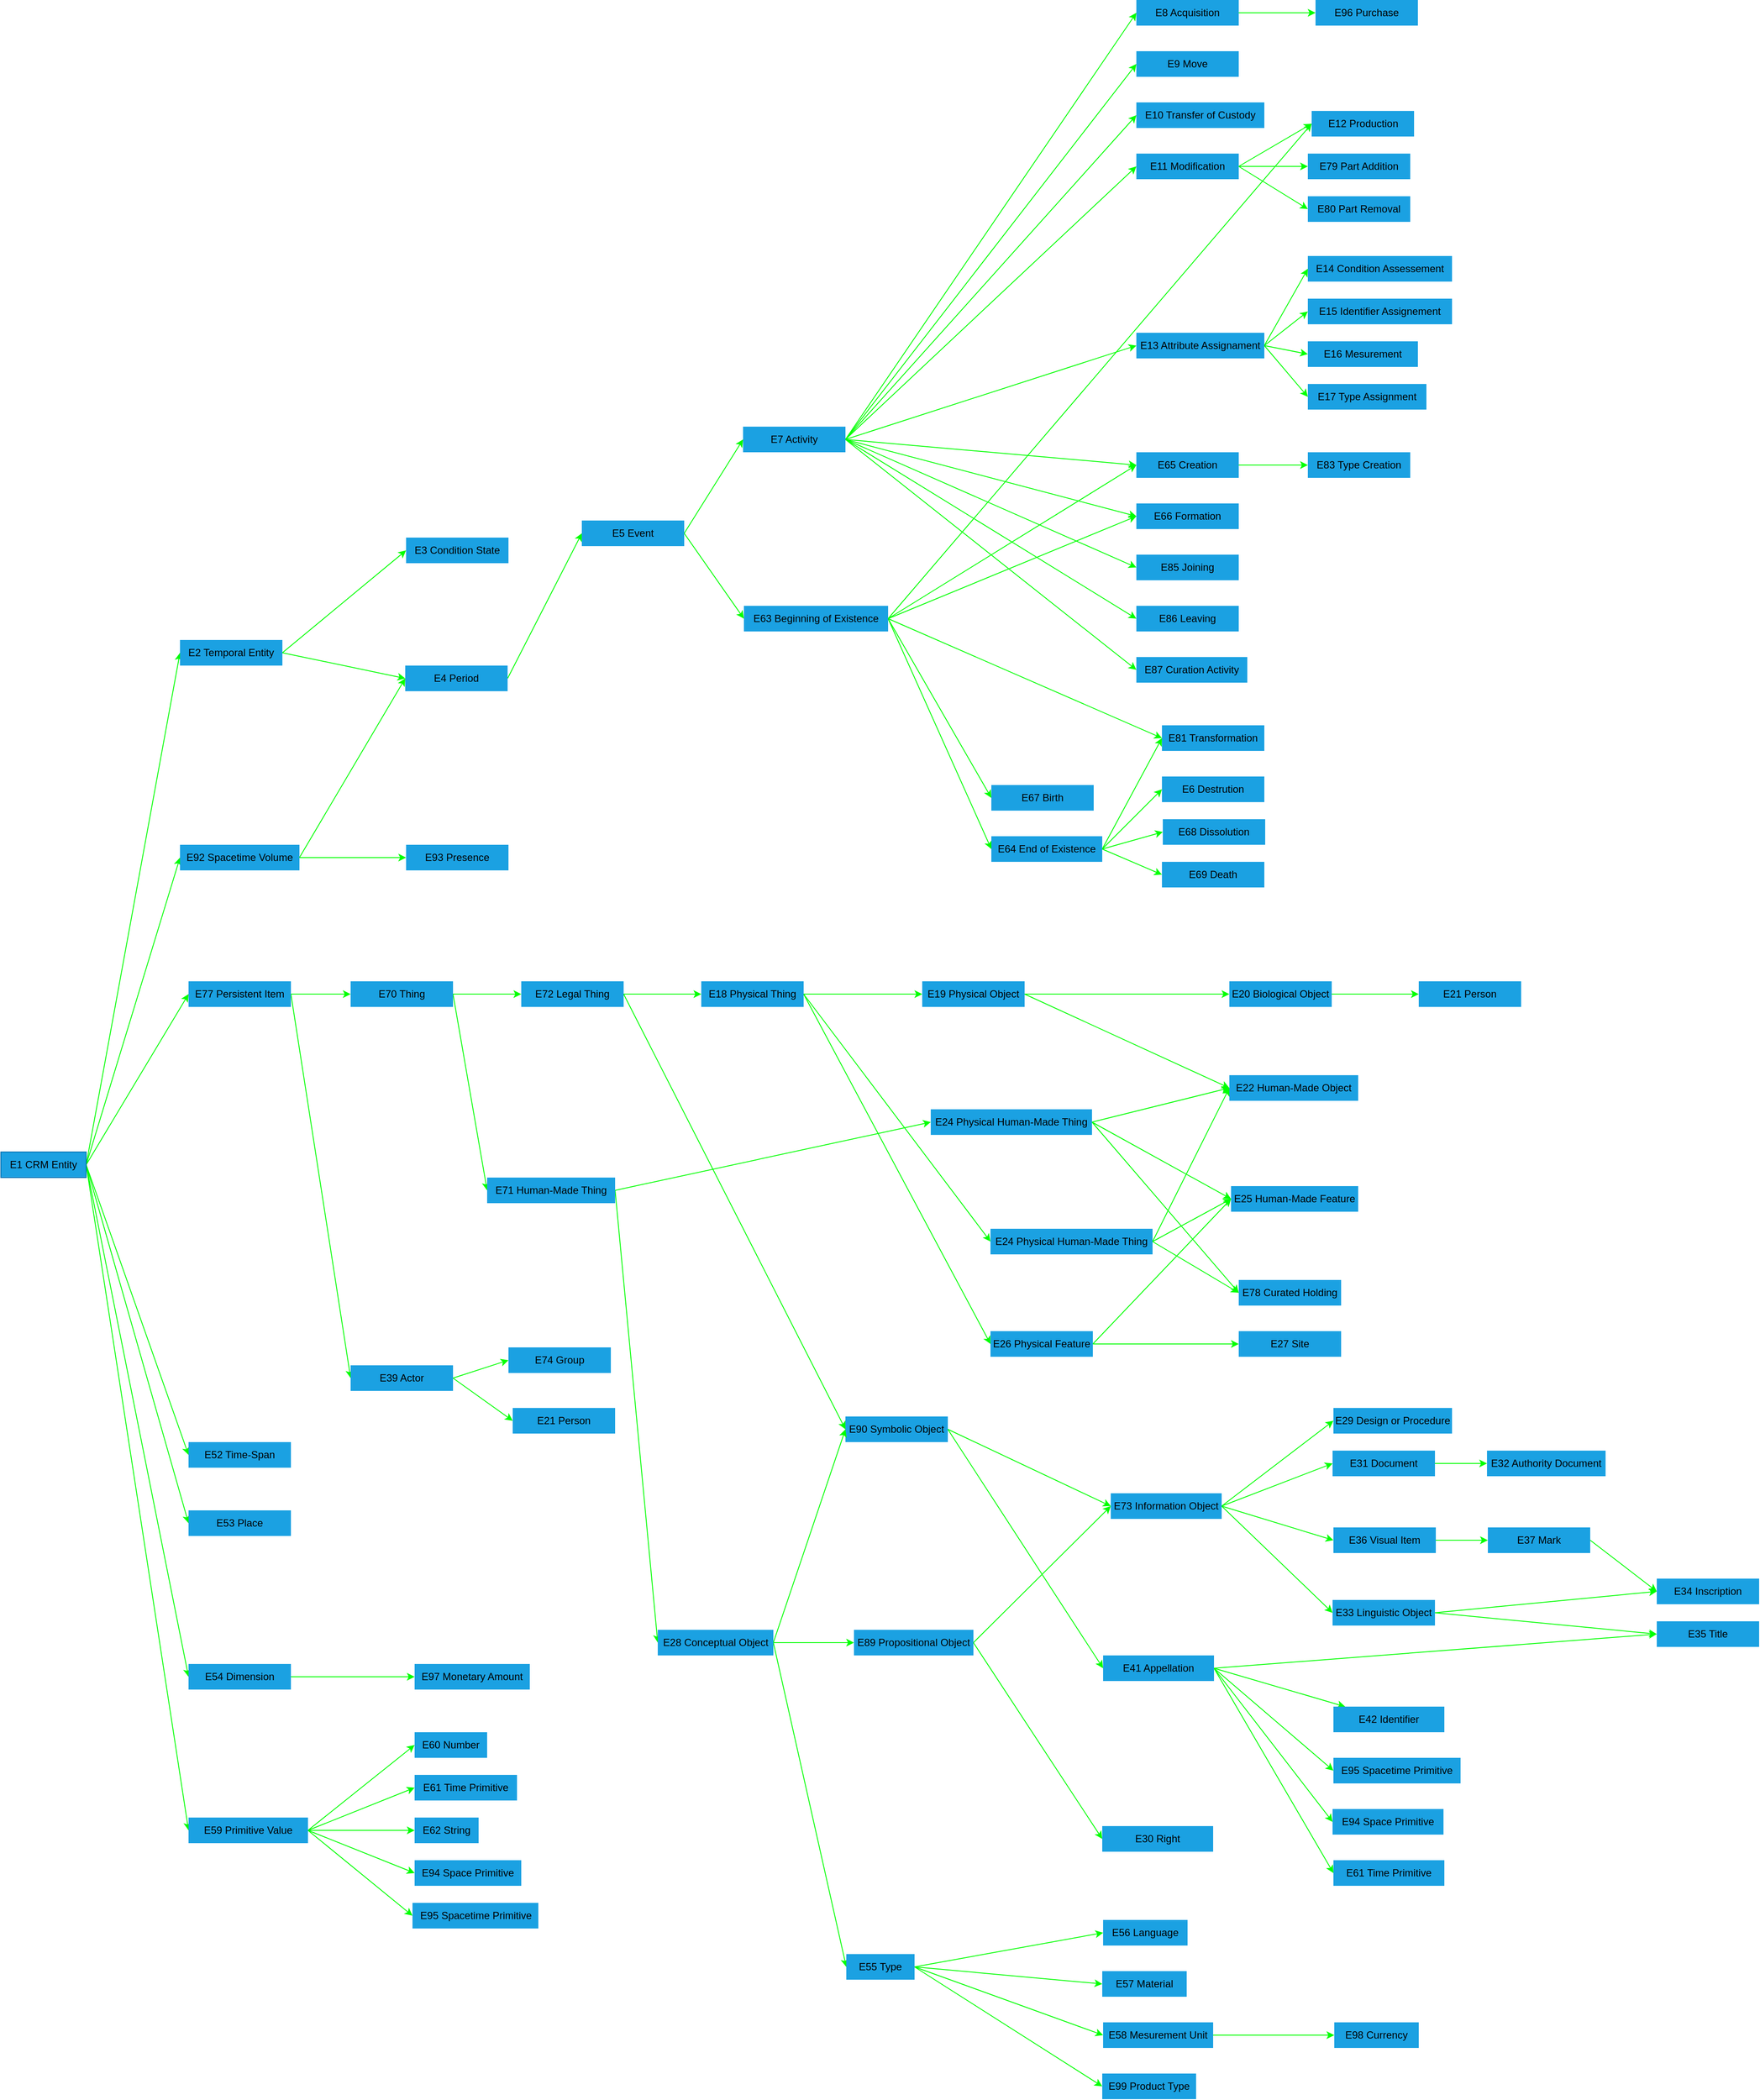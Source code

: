 <mxfile version="16.2.7" type="device"><diagram id="MrCftPXP5tt_gfLE3KE2" name="Page-1"><mxGraphModel dx="5133" dy="3411" grid="1" gridSize="10" guides="1" tooltips="1" connect="1" arrows="1" fold="1" page="1" pageScale="1" pageWidth="827" pageHeight="1169" math="0" shadow="0"><root><mxCell id="0"/><mxCell id="1" parent="0"/><mxCell id="WO52q-1vhR6X4WHcv_eg-4" style="rounded=0;orthogonalLoop=1;jettySize=auto;html=1;exitX=1;exitY=0.5;exitDx=0;exitDy=0;entryX=0;entryY=0.5;entryDx=0;entryDy=0;fontSize=11;strokeColor=#00FF00;" edge="1" parent="1" source="WO52q-1vhR6X4WHcv_eg-1" target="WO52q-1vhR6X4WHcv_eg-2"><mxGeometry relative="1" as="geometry"/></mxCell><mxCell id="WO52q-1vhR6X4WHcv_eg-74" style="edgeStyle=none;rounded=0;orthogonalLoop=1;jettySize=auto;html=1;exitX=1;exitY=0.5;exitDx=0;exitDy=0;entryX=0;entryY=0.5;entryDx=0;entryDy=0;fontFamily=Helvetica;fontSize=12;fontColor=#000000;strokeColor=#00FF00;" edge="1" parent="1" source="WO52q-1vhR6X4WHcv_eg-1" target="WO52q-1vhR6X4WHcv_eg-3"><mxGeometry relative="1" as="geometry"/></mxCell><mxCell id="WO52q-1vhR6X4WHcv_eg-184" style="edgeStyle=none;rounded=0;orthogonalLoop=1;jettySize=auto;html=1;exitX=1;exitY=0.5;exitDx=0;exitDy=0;entryX=0;entryY=0.5;entryDx=0;entryDy=0;fontFamily=Helvetica;fontSize=12;fontColor=#000000;strokeColor=#00FF00;" edge="1" parent="1" source="WO52q-1vhR6X4WHcv_eg-1" target="WO52q-1vhR6X4WHcv_eg-183"><mxGeometry relative="1" as="geometry"/></mxCell><mxCell id="WO52q-1vhR6X4WHcv_eg-185" style="edgeStyle=none;rounded=0;orthogonalLoop=1;jettySize=auto;html=1;exitX=1;exitY=0.5;exitDx=0;exitDy=0;entryX=0;entryY=0.5;entryDx=0;entryDy=0;fontFamily=Helvetica;fontSize=12;fontColor=#000000;strokeColor=#00FF00;" edge="1" parent="1" source="WO52q-1vhR6X4WHcv_eg-1" target="WO52q-1vhR6X4WHcv_eg-182"><mxGeometry relative="1" as="geometry"/></mxCell><mxCell id="WO52q-1vhR6X4WHcv_eg-186" style="edgeStyle=none;rounded=0;orthogonalLoop=1;jettySize=auto;html=1;exitX=1;exitY=0.5;exitDx=0;exitDy=0;entryX=0;entryY=0.5;entryDx=0;entryDy=0;fontFamily=Helvetica;fontSize=12;fontColor=#000000;strokeColor=#00FF00;" edge="1" parent="1" source="WO52q-1vhR6X4WHcv_eg-1" target="WO52q-1vhR6X4WHcv_eg-181"><mxGeometry relative="1" as="geometry"/></mxCell><mxCell id="WO52q-1vhR6X4WHcv_eg-190" style="edgeStyle=none;rounded=0;orthogonalLoop=1;jettySize=auto;html=1;exitX=1;exitY=0.5;exitDx=0;exitDy=0;entryX=0;entryY=0.5;entryDx=0;entryDy=0;fontFamily=Helvetica;fontSize=12;fontColor=#000000;strokeColor=#00FF00;" edge="1" parent="1" source="WO52q-1vhR6X4WHcv_eg-1" target="WO52q-1vhR6X4WHcv_eg-189"><mxGeometry relative="1" as="geometry"/></mxCell><mxCell id="WO52q-1vhR6X4WHcv_eg-195" style="edgeStyle=none;rounded=0;orthogonalLoop=1;jettySize=auto;html=1;exitX=1;exitY=0.5;exitDx=0;exitDy=0;entryX=0;entryY=0.5;entryDx=0;entryDy=0;fontFamily=Helvetica;fontSize=12;fontColor=#000000;strokeColor=#00FF00;" edge="1" parent="1" source="WO52q-1vhR6X4WHcv_eg-1" target="WO52q-1vhR6X4WHcv_eg-194"><mxGeometry relative="1" as="geometry"/></mxCell><mxCell id="WO52q-1vhR6X4WHcv_eg-1" value="E1 CRM Entity" style="rounded=0;whiteSpace=wrap;html=1;fillColor=#1ba1e2;strokeColor=#006EAF;fontColor=#000000;" vertex="1" parent="1"><mxGeometry x="-60" y="910" width="100" height="30" as="geometry"/></mxCell><mxCell id="WO52q-1vhR6X4WHcv_eg-6" style="edgeStyle=none;rounded=0;orthogonalLoop=1;jettySize=auto;html=1;exitX=1;exitY=0.5;exitDx=0;exitDy=0;entryX=0;entryY=0.5;entryDx=0;entryDy=0;fontSize=11;strokeColor=#00FF00;" edge="1" parent="1" source="WO52q-1vhR6X4WHcv_eg-2" target="WO52q-1vhR6X4WHcv_eg-5"><mxGeometry relative="1" as="geometry"/></mxCell><mxCell id="WO52q-1vhR6X4WHcv_eg-8" style="edgeStyle=none;rounded=0;orthogonalLoop=1;jettySize=auto;html=1;exitX=1;exitY=0.5;exitDx=0;exitDy=0;entryX=0;entryY=0.5;entryDx=0;entryDy=0;fontSize=11;strokeColor=#00FF00;" edge="1" parent="1" source="WO52q-1vhR6X4WHcv_eg-2" target="WO52q-1vhR6X4WHcv_eg-7"><mxGeometry relative="1" as="geometry"/></mxCell><mxCell id="WO52q-1vhR6X4WHcv_eg-2" value="E2 Temporal Entity" style="rounded=0;whiteSpace=wrap;html=1;fillColor=#1ba1e2;fontColor=#000000;strokeColor=none;" vertex="1" parent="1"><mxGeometry x="150" y="310" width="120" height="30" as="geometry"/></mxCell><mxCell id="WO52q-1vhR6X4WHcv_eg-77" style="edgeStyle=none;rounded=0;orthogonalLoop=1;jettySize=auto;html=1;exitX=1;exitY=0.5;exitDx=0;exitDy=0;entryX=0;entryY=0.5;entryDx=0;entryDy=0;fontFamily=Helvetica;fontSize=12;fontColor=#000000;strokeColor=#00FF00;" edge="1" parent="1" source="WO52q-1vhR6X4WHcv_eg-3" target="WO52q-1vhR6X4WHcv_eg-75"><mxGeometry relative="1" as="geometry"/></mxCell><mxCell id="WO52q-1vhR6X4WHcv_eg-178" style="edgeStyle=none;rounded=0;orthogonalLoop=1;jettySize=auto;html=1;exitX=1;exitY=0.5;exitDx=0;exitDy=0;entryX=0;entryY=0.5;entryDx=0;entryDy=0;fontFamily=Helvetica;fontSize=12;fontColor=#000000;strokeColor=#00FF00;" edge="1" parent="1" source="WO52q-1vhR6X4WHcv_eg-3" target="WO52q-1vhR6X4WHcv_eg-174"><mxGeometry relative="1" as="geometry"/></mxCell><mxCell id="WO52q-1vhR6X4WHcv_eg-3" value="E77 Persistent Item" style="rounded=0;whiteSpace=wrap;html=1;fillColor=#1ba1e2;strokeColor=none;fontColor=#000000;" vertex="1" parent="1"><mxGeometry x="160" y="710" width="120" height="30" as="geometry"/></mxCell><mxCell id="WO52q-1vhR6X4WHcv_eg-5" value="E3 Condition State" style="rounded=0;whiteSpace=wrap;html=1;fillColor=#1ba1e2;fontColor=#000000;strokeColor=none;" vertex="1" parent="1"><mxGeometry x="415" y="190" width="120" height="30" as="geometry"/></mxCell><mxCell id="WO52q-1vhR6X4WHcv_eg-206" style="edgeStyle=none;rounded=0;orthogonalLoop=1;jettySize=auto;html=1;exitX=1;exitY=0.5;exitDx=0;exitDy=0;entryX=0;entryY=0.5;entryDx=0;entryDy=0;fontFamily=Helvetica;fontSize=12;fontColor=#000000;strokeColor=#00FF00;" edge="1" parent="1" source="WO52q-1vhR6X4WHcv_eg-7" target="WO52q-1vhR6X4WHcv_eg-9"><mxGeometry relative="1" as="geometry"/></mxCell><mxCell id="WO52q-1vhR6X4WHcv_eg-7" value="E4 Period" style="rounded=0;whiteSpace=wrap;html=1;fillColor=#1ba1e2;strokeColor=none;fontColor=#000000;" vertex="1" parent="1"><mxGeometry x="414" y="340" width="120" height="30" as="geometry"/></mxCell><mxCell id="WO52q-1vhR6X4WHcv_eg-12" style="edgeStyle=none;rounded=0;orthogonalLoop=1;jettySize=auto;html=1;exitX=1;exitY=0.5;exitDx=0;exitDy=0;entryX=0;entryY=0.5;entryDx=0;entryDy=0;fontSize=11;strokeColor=#00FF00;" edge="1" parent="1" source="WO52q-1vhR6X4WHcv_eg-9" target="WO52q-1vhR6X4WHcv_eg-11"><mxGeometry relative="1" as="geometry"/></mxCell><mxCell id="WO52q-1vhR6X4WHcv_eg-52" style="edgeStyle=none;rounded=0;orthogonalLoop=1;jettySize=auto;html=1;exitX=1;exitY=0.5;exitDx=0;exitDy=0;entryX=0;entryY=0.5;entryDx=0;entryDy=0;fontFamily=Helvetica;fontSize=12;fontColor=#000000;strokeColor=#00FF00;" edge="1" parent="1" source="WO52q-1vhR6X4WHcv_eg-9" target="WO52q-1vhR6X4WHcv_eg-51"><mxGeometry relative="1" as="geometry"/></mxCell><mxCell id="WO52q-1vhR6X4WHcv_eg-9" value="E5 Event" style="rounded=0;whiteSpace=wrap;html=1;fillColor=#1ba1e2;strokeColor=none;fontColor=#000000;" vertex="1" parent="1"><mxGeometry x="621" y="170" width="120" height="30" as="geometry"/></mxCell><mxCell id="WO52q-1vhR6X4WHcv_eg-14" style="edgeStyle=none;rounded=0;orthogonalLoop=1;jettySize=auto;html=1;exitX=1;exitY=0.5;exitDx=0;exitDy=0;entryX=0;entryY=0.5;entryDx=0;entryDy=0;fontSize=11;strokeColor=#00FF00;" edge="1" parent="1" source="WO52q-1vhR6X4WHcv_eg-11" target="WO52q-1vhR6X4WHcv_eg-13"><mxGeometry relative="1" as="geometry"/></mxCell><mxCell id="WO52q-1vhR6X4WHcv_eg-18" style="edgeStyle=none;rounded=0;orthogonalLoop=1;jettySize=auto;html=1;exitX=1;exitY=0.5;exitDx=0;exitDy=0;entryX=0;entryY=0.5;entryDx=0;entryDy=0;fontSize=11;strokeColor=#00FF00;" edge="1" parent="1" source="WO52q-1vhR6X4WHcv_eg-11" target="WO52q-1vhR6X4WHcv_eg-17"><mxGeometry relative="1" as="geometry"/></mxCell><mxCell id="WO52q-1vhR6X4WHcv_eg-20" style="edgeStyle=none;rounded=0;orthogonalLoop=1;jettySize=auto;html=1;exitX=1;exitY=0.5;exitDx=0;exitDy=0;entryX=0;entryY=0.5;entryDx=0;entryDy=0;fontSize=11;strokeColor=#00FF00;" edge="1" parent="1" source="WO52q-1vhR6X4WHcv_eg-11" target="WO52q-1vhR6X4WHcv_eg-19"><mxGeometry relative="1" as="geometry"/></mxCell><mxCell id="WO52q-1vhR6X4WHcv_eg-22" style="edgeStyle=none;rounded=0;orthogonalLoop=1;jettySize=auto;html=1;exitX=1;exitY=0.5;exitDx=0;exitDy=0;entryX=0;entryY=0.5;entryDx=0;entryDy=0;fontSize=11;strokeColor=#00FF00;" edge="1" parent="1" source="WO52q-1vhR6X4WHcv_eg-11" target="WO52q-1vhR6X4WHcv_eg-21"><mxGeometry relative="1" as="geometry"/></mxCell><mxCell id="WO52q-1vhR6X4WHcv_eg-30" style="edgeStyle=none;rounded=0;orthogonalLoop=1;jettySize=auto;html=1;exitX=1;exitY=0.5;exitDx=0;exitDy=0;entryX=0;entryY=0.5;entryDx=0;entryDy=0;fontSize=11;strokeColor=#00FF00;" edge="1" parent="1" source="WO52q-1vhR6X4WHcv_eg-11" target="WO52q-1vhR6X4WHcv_eg-29"><mxGeometry relative="1" as="geometry"/></mxCell><mxCell id="WO52q-1vhR6X4WHcv_eg-41" style="edgeStyle=none;rounded=0;orthogonalLoop=1;jettySize=auto;html=1;exitX=1;exitY=0.5;exitDx=0;exitDy=0;entryX=0;entryY=0.5;entryDx=0;entryDy=0;fontFamily=Helvetica;fontSize=12;fontColor=#000000;strokeColor=#00FF00;" edge="1" parent="1" source="WO52q-1vhR6X4WHcv_eg-11" target="WO52q-1vhR6X4WHcv_eg-39"><mxGeometry relative="1" as="geometry"/></mxCell><mxCell id="WO52q-1vhR6X4WHcv_eg-47" style="edgeStyle=none;rounded=0;orthogonalLoop=1;jettySize=auto;html=1;exitX=1;exitY=0.5;exitDx=0;exitDy=0;entryX=0;entryY=0.5;entryDx=0;entryDy=0;fontFamily=Helvetica;fontSize=12;fontColor=#000000;strokeColor=#00FF00;" edge="1" parent="1" source="WO52q-1vhR6X4WHcv_eg-11" target="WO52q-1vhR6X4WHcv_eg-43"><mxGeometry relative="1" as="geometry"/></mxCell><mxCell id="WO52q-1vhR6X4WHcv_eg-48" style="edgeStyle=none;rounded=0;orthogonalLoop=1;jettySize=auto;html=1;exitX=1;exitY=0.5;exitDx=0;exitDy=0;entryX=0;entryY=0.5;entryDx=0;entryDy=0;fontFamily=Helvetica;fontSize=12;fontColor=#000000;strokeColor=#00FF00;" edge="1" parent="1" source="WO52q-1vhR6X4WHcv_eg-11" target="WO52q-1vhR6X4WHcv_eg-44"><mxGeometry relative="1" as="geometry"/></mxCell><mxCell id="WO52q-1vhR6X4WHcv_eg-49" style="edgeStyle=none;rounded=0;orthogonalLoop=1;jettySize=auto;html=1;exitX=1;exitY=0.5;exitDx=0;exitDy=0;entryX=0;entryY=0.5;entryDx=0;entryDy=0;fontFamily=Helvetica;fontSize=12;fontColor=#000000;strokeColor=#00FF00;" edge="1" parent="1" source="WO52q-1vhR6X4WHcv_eg-11" target="WO52q-1vhR6X4WHcv_eg-45"><mxGeometry relative="1" as="geometry"/></mxCell><mxCell id="WO52q-1vhR6X4WHcv_eg-50" style="edgeStyle=none;rounded=0;orthogonalLoop=1;jettySize=auto;html=1;exitX=1;exitY=0.5;exitDx=0;exitDy=0;entryX=0;entryY=0.5;entryDx=0;entryDy=0;fontFamily=Helvetica;fontSize=12;fontColor=#000000;strokeColor=#00FF00;" edge="1" parent="1" source="WO52q-1vhR6X4WHcv_eg-11" target="WO52q-1vhR6X4WHcv_eg-46"><mxGeometry relative="1" as="geometry"/></mxCell><mxCell id="WO52q-1vhR6X4WHcv_eg-11" value="E7 Activity" style="rounded=0;whiteSpace=wrap;html=1;fillColor=#1ba1e2;strokeColor=none;fontColor=#000000;" vertex="1" parent="1"><mxGeometry x="810" y="60" width="120" height="30" as="geometry"/></mxCell><mxCell id="WO52q-1vhR6X4WHcv_eg-16" style="edgeStyle=none;rounded=0;orthogonalLoop=1;jettySize=auto;html=1;exitX=1;exitY=0.5;exitDx=0;exitDy=0;entryX=0;entryY=0.5;entryDx=0;entryDy=0;fontSize=11;strokeColor=#00FF00;" edge="1" parent="1" source="WO52q-1vhR6X4WHcv_eg-13" target="WO52q-1vhR6X4WHcv_eg-15"><mxGeometry relative="1" as="geometry"/></mxCell><mxCell id="WO52q-1vhR6X4WHcv_eg-13" value="E8 Acquisition" style="rounded=0;whiteSpace=wrap;html=1;fillColor=#1ba1e2;strokeColor=none;fontColor=#000000;" vertex="1" parent="1"><mxGeometry x="1271" y="-440" width="120" height="30" as="geometry"/></mxCell><mxCell id="WO52q-1vhR6X4WHcv_eg-15" value="E96 Purchase" style="rounded=0;whiteSpace=wrap;html=1;fillColor=#1ba1e2;strokeColor=none;fontColor=#000000;" vertex="1" parent="1"><mxGeometry x="1481" y="-440" width="120" height="30" as="geometry"/></mxCell><mxCell id="WO52q-1vhR6X4WHcv_eg-17" value="E9 Move" style="rounded=0;whiteSpace=wrap;html=1;fillColor=#1ba1e2;strokeColor=none;fontColor=#000000;" vertex="1" parent="1"><mxGeometry x="1271" y="-380" width="120" height="30" as="geometry"/></mxCell><mxCell id="WO52q-1vhR6X4WHcv_eg-19" value="E10 Transfer of Custody" style="rounded=0;whiteSpace=wrap;html=1;fillColor=#1ba1e2;strokeColor=none;fontColor=#000000;" vertex="1" parent="1"><mxGeometry x="1271" y="-320" width="150" height="30" as="geometry"/></mxCell><mxCell id="WO52q-1vhR6X4WHcv_eg-25" style="edgeStyle=none;rounded=0;orthogonalLoop=1;jettySize=auto;html=1;exitX=1;exitY=0.5;exitDx=0;exitDy=0;entryX=0;entryY=0.5;entryDx=0;entryDy=0;fontSize=11;strokeColor=#00FF00;" edge="1" parent="1" source="WO52q-1vhR6X4WHcv_eg-21" target="WO52q-1vhR6X4WHcv_eg-23"><mxGeometry relative="1" as="geometry"/></mxCell><mxCell id="WO52q-1vhR6X4WHcv_eg-26" style="edgeStyle=none;rounded=0;orthogonalLoop=1;jettySize=auto;html=1;exitX=1;exitY=0.5;exitDx=0;exitDy=0;entryX=0;entryY=0.5;entryDx=0;entryDy=0;fontSize=11;strokeColor=#00FF00;" edge="1" parent="1" source="WO52q-1vhR6X4WHcv_eg-21" target="WO52q-1vhR6X4WHcv_eg-24"><mxGeometry relative="1" as="geometry"/></mxCell><mxCell id="WO52q-1vhR6X4WHcv_eg-28" style="edgeStyle=none;rounded=0;orthogonalLoop=1;jettySize=auto;html=1;exitX=1;exitY=0.5;exitDx=0;exitDy=0;entryX=0;entryY=0.5;entryDx=0;entryDy=0;fontSize=11;strokeColor=#00FF00;" edge="1" parent="1" source="WO52q-1vhR6X4WHcv_eg-21" target="WO52q-1vhR6X4WHcv_eg-27"><mxGeometry relative="1" as="geometry"/></mxCell><mxCell id="WO52q-1vhR6X4WHcv_eg-21" value="E11 Modification" style="rounded=0;whiteSpace=wrap;html=1;fillColor=#1ba1e2;strokeColor=none;fontColor=#000000;" vertex="1" parent="1"><mxGeometry x="1271" y="-260" width="120" height="30" as="geometry"/></mxCell><mxCell id="WO52q-1vhR6X4WHcv_eg-23" value="E12 Production" style="rounded=0;whiteSpace=wrap;html=1;fillColor=#1ba1e2;strokeColor=none;fontColor=#000000;" vertex="1" parent="1"><mxGeometry x="1476.5" y="-310" width="120" height="30" as="geometry"/></mxCell><mxCell id="WO52q-1vhR6X4WHcv_eg-24" value="E79 Part Addition" style="rounded=0;whiteSpace=wrap;html=1;fillColor=#1ba1e2;strokeColor=none;fontColor=#000000;" vertex="1" parent="1"><mxGeometry x="1472" y="-260" width="120" height="30" as="geometry"/></mxCell><mxCell id="WO52q-1vhR6X4WHcv_eg-27" value="E80 Part Removal" style="rounded=0;whiteSpace=wrap;html=1;fillColor=#1ba1e2;strokeColor=none;fontColor=#000000;" vertex="1" parent="1"><mxGeometry x="1472" y="-210" width="120" height="30" as="geometry"/></mxCell><mxCell id="WO52q-1vhR6X4WHcv_eg-35" style="edgeStyle=none;rounded=0;orthogonalLoop=1;jettySize=auto;html=1;exitX=1;exitY=0.5;exitDx=0;exitDy=0;entryX=0;entryY=0.5;entryDx=0;entryDy=0;fontFamily=Helvetica;fontSize=12;fontColor=#000000;strokeColor=#00FF00;" edge="1" parent="1" source="WO52q-1vhR6X4WHcv_eg-29" target="WO52q-1vhR6X4WHcv_eg-31"><mxGeometry relative="1" as="geometry"/></mxCell><mxCell id="WO52q-1vhR6X4WHcv_eg-36" style="edgeStyle=none;rounded=0;orthogonalLoop=1;jettySize=auto;html=1;exitX=1;exitY=0.5;exitDx=0;exitDy=0;entryX=0;entryY=0.5;entryDx=0;entryDy=0;fontFamily=Helvetica;fontSize=12;fontColor=#000000;strokeColor=#00FF00;" edge="1" parent="1" source="WO52q-1vhR6X4WHcv_eg-29" target="WO52q-1vhR6X4WHcv_eg-32"><mxGeometry relative="1" as="geometry"/></mxCell><mxCell id="WO52q-1vhR6X4WHcv_eg-37" style="edgeStyle=none;rounded=0;orthogonalLoop=1;jettySize=auto;html=1;exitX=1;exitY=0.5;exitDx=0;exitDy=0;entryX=0;entryY=0.5;entryDx=0;entryDy=0;fontFamily=Helvetica;fontSize=12;fontColor=#000000;strokeColor=#00FF00;" edge="1" parent="1" source="WO52q-1vhR6X4WHcv_eg-29" target="WO52q-1vhR6X4WHcv_eg-33"><mxGeometry relative="1" as="geometry"/></mxCell><mxCell id="WO52q-1vhR6X4WHcv_eg-38" style="edgeStyle=none;rounded=0;orthogonalLoop=1;jettySize=auto;html=1;exitX=1;exitY=0.5;exitDx=0;exitDy=0;entryX=0;entryY=0.5;entryDx=0;entryDy=0;fontFamily=Helvetica;fontSize=12;fontColor=#000000;strokeColor=#00FF00;" edge="1" parent="1" source="WO52q-1vhR6X4WHcv_eg-29" target="WO52q-1vhR6X4WHcv_eg-34"><mxGeometry relative="1" as="geometry"/></mxCell><mxCell id="WO52q-1vhR6X4WHcv_eg-29" value="E13 Attribute Assignament" style="rounded=0;whiteSpace=wrap;html=1;fillColor=#1ba1e2;strokeColor=none;fontColor=#000000;" vertex="1" parent="1"><mxGeometry x="1271" y="-50" width="150" height="30" as="geometry"/></mxCell><mxCell id="WO52q-1vhR6X4WHcv_eg-31" value="E14 Condition Assessement" style="rounded=0;whiteSpace=wrap;html=1;fillColor=#1ba1e2;strokeColor=none;fontColor=#000000;" vertex="1" parent="1"><mxGeometry x="1472" y="-140" width="169" height="30" as="geometry"/></mxCell><mxCell id="WO52q-1vhR6X4WHcv_eg-32" value="E15 Identifier Assignement" style="rounded=0;whiteSpace=wrap;html=1;fillColor=#1ba1e2;strokeColor=none;fontColor=#000000;" vertex="1" parent="1"><mxGeometry x="1472" y="-90" width="169" height="30" as="geometry"/></mxCell><mxCell id="WO52q-1vhR6X4WHcv_eg-33" value="E16 Mesurement" style="rounded=0;whiteSpace=wrap;html=1;fillColor=#1ba1e2;strokeColor=none;fontColor=#000000;" vertex="1" parent="1"><mxGeometry x="1472" y="-40" width="129" height="30" as="geometry"/></mxCell><mxCell id="WO52q-1vhR6X4WHcv_eg-34" value="E17 Type Assignment" style="rounded=0;whiteSpace=wrap;html=1;fillColor=#1ba1e2;strokeColor=none;fontColor=#000000;" vertex="1" parent="1"><mxGeometry x="1472" y="10" width="139" height="30" as="geometry"/></mxCell><mxCell id="WO52q-1vhR6X4WHcv_eg-42" style="edgeStyle=none;rounded=0;orthogonalLoop=1;jettySize=auto;html=1;exitX=1;exitY=0.5;exitDx=0;exitDy=0;entryX=0;entryY=0.5;entryDx=0;entryDy=0;fontFamily=Helvetica;fontSize=12;fontColor=#000000;strokeColor=#00FF00;" edge="1" parent="1" source="WO52q-1vhR6X4WHcv_eg-39" target="WO52q-1vhR6X4WHcv_eg-40"><mxGeometry relative="1" as="geometry"/></mxCell><mxCell id="WO52q-1vhR6X4WHcv_eg-39" value="E65 Creation" style="rounded=0;whiteSpace=wrap;html=1;fillColor=#1ba1e2;strokeColor=none;fontColor=#000000;" vertex="1" parent="1"><mxGeometry x="1271" y="90" width="120" height="30" as="geometry"/></mxCell><mxCell id="WO52q-1vhR6X4WHcv_eg-40" value="E83 Type Creation" style="rounded=0;whiteSpace=wrap;html=1;fillColor=#1ba1e2;strokeColor=none;fontColor=#000000;" vertex="1" parent="1"><mxGeometry x="1472" y="90" width="120" height="30" as="geometry"/></mxCell><mxCell id="WO52q-1vhR6X4WHcv_eg-43" value="E66 Formation" style="rounded=0;whiteSpace=wrap;html=1;fillColor=#1ba1e2;strokeColor=none;fontColor=#000000;" vertex="1" parent="1"><mxGeometry x="1271" y="150" width="120" height="30" as="geometry"/></mxCell><mxCell id="WO52q-1vhR6X4WHcv_eg-44" value="E85 Joining" style="rounded=0;whiteSpace=wrap;html=1;fillColor=#1ba1e2;strokeColor=none;fontColor=#000000;" vertex="1" parent="1"><mxGeometry x="1271" y="210" width="120" height="30" as="geometry"/></mxCell><mxCell id="WO52q-1vhR6X4WHcv_eg-45" value="E86 Leaving" style="rounded=0;whiteSpace=wrap;html=1;fillColor=#1ba1e2;strokeColor=none;fontColor=#000000;" vertex="1" parent="1"><mxGeometry x="1271" y="270" width="120" height="30" as="geometry"/></mxCell><mxCell id="WO52q-1vhR6X4WHcv_eg-46" value="E87 Curation Activity" style="rounded=0;whiteSpace=wrap;html=1;fillColor=#1ba1e2;strokeColor=none;fontColor=#000000;" vertex="1" parent="1"><mxGeometry x="1271" y="330" width="130" height="30" as="geometry"/></mxCell><mxCell id="WO52q-1vhR6X4WHcv_eg-59" style="edgeStyle=none;rounded=0;orthogonalLoop=1;jettySize=auto;html=1;exitX=1;exitY=0.5;exitDx=0;exitDy=0;entryX=0;entryY=0.5;entryDx=0;entryDy=0;fontFamily=Helvetica;fontSize=12;fontColor=#000000;strokeColor=#00FF00;" edge="1" parent="1" source="WO52q-1vhR6X4WHcv_eg-51" target="WO52q-1vhR6X4WHcv_eg-39"><mxGeometry relative="1" as="geometry"/></mxCell><mxCell id="WO52q-1vhR6X4WHcv_eg-60" style="edgeStyle=none;rounded=0;orthogonalLoop=1;jettySize=auto;html=1;exitX=1;exitY=0.5;exitDx=0;exitDy=0;entryX=0;entryY=0.5;entryDx=0;entryDy=0;fontFamily=Helvetica;fontSize=12;fontColor=#000000;strokeColor=#00FF00;" edge="1" parent="1" source="WO52q-1vhR6X4WHcv_eg-51" target="WO52q-1vhR6X4WHcv_eg-43"><mxGeometry relative="1" as="geometry"/></mxCell><mxCell id="WO52q-1vhR6X4WHcv_eg-61" style="edgeStyle=none;rounded=0;orthogonalLoop=1;jettySize=auto;html=1;exitX=1;exitY=0.5;exitDx=0;exitDy=0;entryX=0;entryY=0.5;entryDx=0;entryDy=0;fontFamily=Helvetica;fontSize=12;fontColor=#000000;strokeColor=#00FF00;" edge="1" parent="1" source="WO52q-1vhR6X4WHcv_eg-51" target="WO52q-1vhR6X4WHcv_eg-23"><mxGeometry relative="1" as="geometry"/></mxCell><mxCell id="WO52q-1vhR6X4WHcv_eg-62" style="edgeStyle=none;rounded=0;orthogonalLoop=1;jettySize=auto;html=1;exitX=1;exitY=0.5;exitDx=0;exitDy=0;entryX=0;entryY=0.5;entryDx=0;entryDy=0;fontFamily=Helvetica;fontSize=12;fontColor=#000000;strokeColor=#00FF00;" edge="1" parent="1" source="WO52q-1vhR6X4WHcv_eg-51" target="WO52q-1vhR6X4WHcv_eg-53"><mxGeometry relative="1" as="geometry"/></mxCell><mxCell id="WO52q-1vhR6X4WHcv_eg-63" style="edgeStyle=none;rounded=0;orthogonalLoop=1;jettySize=auto;html=1;exitX=1;exitY=0.5;exitDx=0;exitDy=0;entryX=0;entryY=0.5;entryDx=0;entryDy=0;fontFamily=Helvetica;fontSize=12;fontColor=#000000;strokeColor=#00FF00;" edge="1" parent="1" source="WO52q-1vhR6X4WHcv_eg-51" target="WO52q-1vhR6X4WHcv_eg-54"><mxGeometry relative="1" as="geometry"/></mxCell><mxCell id="WO52q-1vhR6X4WHcv_eg-65" style="edgeStyle=none;rounded=0;orthogonalLoop=1;jettySize=auto;html=1;exitX=1;exitY=0.5;exitDx=0;exitDy=0;entryX=0;entryY=0.5;entryDx=0;entryDy=0;fontFamily=Helvetica;fontSize=12;fontColor=#000000;strokeColor=#00FF00;" edge="1" parent="1" source="WO52q-1vhR6X4WHcv_eg-51" target="WO52q-1vhR6X4WHcv_eg-64"><mxGeometry relative="1" as="geometry"/></mxCell><mxCell id="WO52q-1vhR6X4WHcv_eg-51" value="E63 Beginning of Existence" style="rounded=0;whiteSpace=wrap;html=1;fillColor=#1ba1e2;strokeColor=none;fontColor=#000000;" vertex="1" parent="1"><mxGeometry x="811" y="270" width="169" height="30" as="geometry"/></mxCell><mxCell id="WO52q-1vhR6X4WHcv_eg-53" value="E67 Birth" style="rounded=0;whiteSpace=wrap;html=1;fillColor=#1ba1e2;strokeColor=none;fontColor=#000000;" vertex="1" parent="1"><mxGeometry x="1101" y="480" width="120" height="30" as="geometry"/></mxCell><mxCell id="WO52q-1vhR6X4WHcv_eg-54" value="E81 Transformation" style="rounded=0;whiteSpace=wrap;html=1;fillColor=#1ba1e2;strokeColor=none;fontColor=#000000;" vertex="1" parent="1"><mxGeometry x="1301" y="410" width="120" height="30" as="geometry"/></mxCell><mxCell id="WO52q-1vhR6X4WHcv_eg-70" style="edgeStyle=none;rounded=0;orthogonalLoop=1;jettySize=auto;html=1;exitX=1;exitY=0.5;exitDx=0;exitDy=0;entryX=0;entryY=0.5;entryDx=0;entryDy=0;fontFamily=Helvetica;fontSize=12;fontColor=#000000;strokeColor=#00FF00;" edge="1" parent="1" source="WO52q-1vhR6X4WHcv_eg-64" target="WO52q-1vhR6X4WHcv_eg-66"><mxGeometry relative="1" as="geometry"/></mxCell><mxCell id="WO52q-1vhR6X4WHcv_eg-71" style="edgeStyle=none;rounded=0;orthogonalLoop=1;jettySize=auto;html=1;exitX=1;exitY=0.5;exitDx=0;exitDy=0;entryX=0;entryY=0.5;entryDx=0;entryDy=0;fontFamily=Helvetica;fontSize=12;fontColor=#000000;strokeColor=#00FF00;" edge="1" parent="1" source="WO52q-1vhR6X4WHcv_eg-64" target="WO52q-1vhR6X4WHcv_eg-67"><mxGeometry relative="1" as="geometry"/></mxCell><mxCell id="WO52q-1vhR6X4WHcv_eg-72" style="edgeStyle=none;rounded=0;orthogonalLoop=1;jettySize=auto;html=1;exitX=1;exitY=0.5;exitDx=0;exitDy=0;entryX=0;entryY=0.5;entryDx=0;entryDy=0;fontFamily=Helvetica;fontSize=12;fontColor=#000000;strokeColor=#00FF00;" edge="1" parent="1" source="WO52q-1vhR6X4WHcv_eg-64" target="WO52q-1vhR6X4WHcv_eg-68"><mxGeometry relative="1" as="geometry"/></mxCell><mxCell id="WO52q-1vhR6X4WHcv_eg-73" style="edgeStyle=none;rounded=0;orthogonalLoop=1;jettySize=auto;html=1;exitX=1;exitY=0.5;exitDx=0;exitDy=0;entryX=0;entryY=0.5;entryDx=0;entryDy=0;fontFamily=Helvetica;fontSize=12;fontColor=#000000;strokeColor=#00FF00;" edge="1" parent="1" source="WO52q-1vhR6X4WHcv_eg-64" target="WO52q-1vhR6X4WHcv_eg-54"><mxGeometry relative="1" as="geometry"/></mxCell><mxCell id="WO52q-1vhR6X4WHcv_eg-64" value="E64 End of Existence" style="rounded=0;whiteSpace=wrap;html=1;fillColor=#1ba1e2;strokeColor=none;fontColor=#000000;" vertex="1" parent="1"><mxGeometry x="1101" y="540" width="130" height="30" as="geometry"/></mxCell><mxCell id="WO52q-1vhR6X4WHcv_eg-66" value="E6 Destrution" style="rounded=0;whiteSpace=wrap;html=1;fillColor=#1ba1e2;strokeColor=none;fontColor=#000000;" vertex="1" parent="1"><mxGeometry x="1301" y="470" width="120" height="30" as="geometry"/></mxCell><mxCell id="WO52q-1vhR6X4WHcv_eg-67" value="E68 Dissolution" style="rounded=0;whiteSpace=wrap;html=1;fillColor=#1ba1e2;strokeColor=none;fontColor=#000000;" vertex="1" parent="1"><mxGeometry x="1302" y="520" width="120" height="30" as="geometry"/></mxCell><mxCell id="WO52q-1vhR6X4WHcv_eg-68" value="E69 Death" style="rounded=0;whiteSpace=wrap;html=1;fillColor=#1ba1e2;strokeColor=none;fontColor=#000000;" vertex="1" parent="1"><mxGeometry x="1301" y="570" width="120" height="30" as="geometry"/></mxCell><mxCell id="WO52q-1vhR6X4WHcv_eg-133" style="edgeStyle=none;rounded=0;orthogonalLoop=1;jettySize=auto;html=1;exitX=1;exitY=0.5;exitDx=0;exitDy=0;entryX=0;entryY=0.5;entryDx=0;entryDy=0;fontFamily=Helvetica;fontSize=12;fontColor=#000000;strokeColor=#00FF00;" edge="1" parent="1" source="WO52q-1vhR6X4WHcv_eg-75" target="WO52q-1vhR6X4WHcv_eg-132"><mxGeometry relative="1" as="geometry"/></mxCell><mxCell id="WO52q-1vhR6X4WHcv_eg-137" style="edgeStyle=none;rounded=0;orthogonalLoop=1;jettySize=auto;html=1;exitX=1;exitY=0.5;exitDx=0;exitDy=0;entryX=0;entryY=0.5;entryDx=0;entryDy=0;fontFamily=Helvetica;fontSize=12;fontColor=#000000;strokeColor=#00FF00;" edge="1" parent="1" source="WO52q-1vhR6X4WHcv_eg-75" target="WO52q-1vhR6X4WHcv_eg-136"><mxGeometry relative="1" as="geometry"/></mxCell><mxCell id="WO52q-1vhR6X4WHcv_eg-75" value="E70 Thing" style="rounded=0;whiteSpace=wrap;html=1;fillColor=#1ba1e2;strokeColor=none;fontColor=#000000;" vertex="1" parent="1"><mxGeometry x="350" y="710" width="120" height="30" as="geometry"/></mxCell><mxCell id="WO52q-1vhR6X4WHcv_eg-81" style="edgeStyle=none;rounded=0;orthogonalLoop=1;jettySize=auto;html=1;exitX=1;exitY=0.5;exitDx=0;exitDy=0;entryX=0;entryY=0.5;entryDx=0;entryDy=0;fontFamily=Helvetica;fontSize=12;fontColor=#000000;strokeColor=#00FF00;" edge="1" parent="1" source="WO52q-1vhR6X4WHcv_eg-76" target="WO52q-1vhR6X4WHcv_eg-79"><mxGeometry relative="1" as="geometry"/></mxCell><mxCell id="WO52q-1vhR6X4WHcv_eg-88" style="edgeStyle=none;rounded=0;orthogonalLoop=1;jettySize=auto;html=1;exitX=1;exitY=0.5;exitDx=0;exitDy=0;entryX=0;entryY=0.5;entryDx=0;entryDy=0;fontFamily=Helvetica;fontSize=12;fontColor=#000000;strokeColor=#00FF00;" edge="1" parent="1" source="WO52q-1vhR6X4WHcv_eg-76" target="WO52q-1vhR6X4WHcv_eg-87"><mxGeometry relative="1" as="geometry"/></mxCell><mxCell id="WO52q-1vhR6X4WHcv_eg-95" style="edgeStyle=none;rounded=0;orthogonalLoop=1;jettySize=auto;html=1;exitX=1;exitY=0.5;exitDx=0;exitDy=0;entryX=0;entryY=0.5;entryDx=0;entryDy=0;fontFamily=Helvetica;fontSize=12;fontColor=#000000;strokeColor=#00FF00;" edge="1" parent="1" source="WO52q-1vhR6X4WHcv_eg-76" target="WO52q-1vhR6X4WHcv_eg-94"><mxGeometry relative="1" as="geometry"/></mxCell><mxCell id="WO52q-1vhR6X4WHcv_eg-76" value="E18 Physical Thing" style="rounded=0;whiteSpace=wrap;html=1;fillColor=#1ba1e2;strokeColor=none;fontColor=#000000;" vertex="1" parent="1"><mxGeometry x="761" y="710" width="120" height="30" as="geometry"/></mxCell><mxCell id="WO52q-1vhR6X4WHcv_eg-82" style="edgeStyle=none;rounded=0;orthogonalLoop=1;jettySize=auto;html=1;exitX=1;exitY=0.5;exitDx=0;exitDy=0;entryX=0;entryY=0.5;entryDx=0;entryDy=0;fontFamily=Helvetica;fontSize=12;fontColor=#000000;strokeColor=#00FF00;" edge="1" parent="1" source="WO52q-1vhR6X4WHcv_eg-79" target="WO52q-1vhR6X4WHcv_eg-80"><mxGeometry relative="1" as="geometry"/></mxCell><mxCell id="WO52q-1vhR6X4WHcv_eg-86" style="edgeStyle=none;rounded=0;orthogonalLoop=1;jettySize=auto;html=1;exitX=1;exitY=0.5;exitDx=0;exitDy=0;entryX=0;entryY=0.5;entryDx=0;entryDy=0;fontFamily=Helvetica;fontSize=12;fontColor=#000000;strokeColor=#00FF00;" edge="1" parent="1" source="WO52q-1vhR6X4WHcv_eg-79" target="WO52q-1vhR6X4WHcv_eg-85"><mxGeometry relative="1" as="geometry"/></mxCell><mxCell id="WO52q-1vhR6X4WHcv_eg-79" value="E19 Physical Object" style="rounded=0;whiteSpace=wrap;html=1;fillColor=#1ba1e2;strokeColor=none;fontColor=#000000;" vertex="1" parent="1"><mxGeometry x="1020" y="710" width="120" height="30" as="geometry"/></mxCell><mxCell id="WO52q-1vhR6X4WHcv_eg-84" style="edgeStyle=none;rounded=0;orthogonalLoop=1;jettySize=auto;html=1;exitX=1;exitY=0.5;exitDx=0;exitDy=0;fontFamily=Helvetica;fontSize=12;fontColor=#000000;strokeColor=#00FF00;" edge="1" parent="1" source="WO52q-1vhR6X4WHcv_eg-80" target="WO52q-1vhR6X4WHcv_eg-83"><mxGeometry relative="1" as="geometry"/></mxCell><mxCell id="WO52q-1vhR6X4WHcv_eg-80" value="E20 Biological Object" style="rounded=0;whiteSpace=wrap;html=1;fillColor=#1ba1e2;strokeColor=none;fontColor=#000000;" vertex="1" parent="1"><mxGeometry x="1380" y="710" width="120" height="30" as="geometry"/></mxCell><mxCell id="WO52q-1vhR6X4WHcv_eg-83" value="E21 Person" style="rounded=0;whiteSpace=wrap;html=1;fillColor=#1ba1e2;strokeColor=none;fontColor=#000000;" vertex="1" parent="1"><mxGeometry x="1602" y="710" width="120" height="30" as="geometry"/></mxCell><mxCell id="WO52q-1vhR6X4WHcv_eg-85" value="E22 Human-Made Object" style="rounded=0;whiteSpace=wrap;html=1;fillColor=#1ba1e2;strokeColor=none;fontColor=#000000;" vertex="1" parent="1"><mxGeometry x="1380" y="820" width="151" height="30" as="geometry"/></mxCell><mxCell id="WO52q-1vhR6X4WHcv_eg-89" style="edgeStyle=none;rounded=0;orthogonalLoop=1;jettySize=auto;html=1;exitX=1;exitY=0.5;exitDx=0;exitDy=0;entryX=0;entryY=0.5;entryDx=0;entryDy=0;fontFamily=Helvetica;fontSize=12;fontColor=#000000;strokeColor=#00FF00;" edge="1" parent="1" source="WO52q-1vhR6X4WHcv_eg-87" target="WO52q-1vhR6X4WHcv_eg-85"><mxGeometry relative="1" as="geometry"/></mxCell><mxCell id="WO52q-1vhR6X4WHcv_eg-91" style="edgeStyle=none;rounded=0;orthogonalLoop=1;jettySize=auto;html=1;exitX=1;exitY=0.5;exitDx=0;exitDy=0;entryX=0;entryY=0.5;entryDx=0;entryDy=0;fontFamily=Helvetica;fontSize=12;fontColor=#000000;strokeColor=#00FF00;" edge="1" parent="1" source="WO52q-1vhR6X4WHcv_eg-87" target="WO52q-1vhR6X4WHcv_eg-90"><mxGeometry relative="1" as="geometry"/></mxCell><mxCell id="WO52q-1vhR6X4WHcv_eg-93" style="edgeStyle=none;rounded=0;orthogonalLoop=1;jettySize=auto;html=1;exitX=1;exitY=0.5;exitDx=0;exitDy=0;entryX=0;entryY=0.5;entryDx=0;entryDy=0;fontFamily=Helvetica;fontSize=12;fontColor=#000000;strokeColor=#00FF00;" edge="1" parent="1" source="WO52q-1vhR6X4WHcv_eg-87" target="WO52q-1vhR6X4WHcv_eg-92"><mxGeometry relative="1" as="geometry"/></mxCell><mxCell id="WO52q-1vhR6X4WHcv_eg-87" value="E24 Physical Human-Made Thing" style="rounded=0;whiteSpace=wrap;html=1;fillColor=#1ba1e2;strokeColor=none;fontColor=#000000;" vertex="1" parent="1"><mxGeometry x="1100" y="1000" width="190" height="30" as="geometry"/></mxCell><mxCell id="WO52q-1vhR6X4WHcv_eg-90" value="E25 Human-Made Feature" style="rounded=0;whiteSpace=wrap;html=1;fillColor=#1ba1e2;strokeColor=none;fontColor=#000000;" vertex="1" parent="1"><mxGeometry x="1382" y="950" width="149" height="30" as="geometry"/></mxCell><mxCell id="WO52q-1vhR6X4WHcv_eg-92" value="E78 Curated Holding" style="rounded=0;whiteSpace=wrap;html=1;fillColor=#1ba1e2;strokeColor=none;fontColor=#000000;" vertex="1" parent="1"><mxGeometry x="1391" y="1060" width="120" height="30" as="geometry"/></mxCell><mxCell id="WO52q-1vhR6X4WHcv_eg-97" style="edgeStyle=none;rounded=0;orthogonalLoop=1;jettySize=auto;html=1;exitX=1;exitY=0.5;exitDx=0;exitDy=0;entryX=0;entryY=0.5;entryDx=0;entryDy=0;fontFamily=Helvetica;fontSize=12;fontColor=#000000;strokeColor=#00FF00;" edge="1" parent="1" source="WO52q-1vhR6X4WHcv_eg-94" target="WO52q-1vhR6X4WHcv_eg-96"><mxGeometry relative="1" as="geometry"/></mxCell><mxCell id="WO52q-1vhR6X4WHcv_eg-98" style="edgeStyle=none;rounded=0;orthogonalLoop=1;jettySize=auto;html=1;exitX=1;exitY=0.5;exitDx=0;exitDy=0;entryX=0;entryY=0.5;entryDx=0;entryDy=0;fontFamily=Helvetica;fontSize=12;fontColor=#000000;strokeColor=#00FF00;" edge="1" parent="1" source="WO52q-1vhR6X4WHcv_eg-94" target="WO52q-1vhR6X4WHcv_eg-90"><mxGeometry relative="1" as="geometry"/></mxCell><mxCell id="WO52q-1vhR6X4WHcv_eg-94" value="E26 Physical Feature" style="rounded=0;whiteSpace=wrap;html=1;fillColor=#1ba1e2;strokeColor=none;fontColor=#000000;" vertex="1" parent="1"><mxGeometry x="1100" y="1120" width="120" height="30" as="geometry"/></mxCell><mxCell id="WO52q-1vhR6X4WHcv_eg-96" value="E27 Site" style="rounded=0;whiteSpace=wrap;html=1;fillColor=#1ba1e2;strokeColor=none;fontColor=#000000;" vertex="1" parent="1"><mxGeometry x="1391" y="1120" width="120" height="30" as="geometry"/></mxCell><mxCell id="WO52q-1vhR6X4WHcv_eg-102" style="edgeStyle=none;rounded=0;orthogonalLoop=1;jettySize=auto;html=1;exitX=1;exitY=0.5;exitDx=0;exitDy=0;entryX=0;entryY=0.5;entryDx=0;entryDy=0;fontFamily=Helvetica;fontSize=12;fontColor=#000000;strokeColor=#00FF00;" edge="1" parent="1" source="WO52q-1vhR6X4WHcv_eg-99" target="WO52q-1vhR6X4WHcv_eg-101"><mxGeometry relative="1" as="geometry"/></mxCell><mxCell id="WO52q-1vhR6X4WHcv_eg-122" style="edgeStyle=none;rounded=0;orthogonalLoop=1;jettySize=auto;html=1;exitX=1;exitY=0.5;exitDx=0;exitDy=0;entryX=0;entryY=0.5;entryDx=0;entryDy=0;fontFamily=Helvetica;fontSize=12;fontColor=#000000;strokeColor=#00FF00;" edge="1" parent="1" source="WO52q-1vhR6X4WHcv_eg-99" target="WO52q-1vhR6X4WHcv_eg-121"><mxGeometry relative="1" as="geometry"/></mxCell><mxCell id="WO52q-1vhR6X4WHcv_eg-99" value="E90 Symbolic Object" style="rounded=0;whiteSpace=wrap;html=1;fillColor=#1ba1e2;strokeColor=none;fontColor=#000000;" vertex="1" parent="1"><mxGeometry x="930" y="1220" width="120" height="30" as="geometry"/></mxCell><mxCell id="WO52q-1vhR6X4WHcv_eg-104" style="edgeStyle=none;rounded=0;orthogonalLoop=1;jettySize=auto;html=1;exitX=1;exitY=0.5;exitDx=0;exitDy=0;entryX=0;entryY=0.5;entryDx=0;entryDy=0;fontFamily=Helvetica;fontSize=12;fontColor=#000000;strokeColor=#00FF00;" edge="1" parent="1" source="WO52q-1vhR6X4WHcv_eg-101" target="WO52q-1vhR6X4WHcv_eg-103"><mxGeometry relative="1" as="geometry"/></mxCell><mxCell id="WO52q-1vhR6X4WHcv_eg-106" style="edgeStyle=none;rounded=0;orthogonalLoop=1;jettySize=auto;html=1;exitX=1;exitY=0.5;exitDx=0;exitDy=0;entryX=0;entryY=0.5;entryDx=0;entryDy=0;fontFamily=Helvetica;fontSize=12;fontColor=#000000;strokeColor=#00FF00;" edge="1" parent="1" source="WO52q-1vhR6X4WHcv_eg-101" target="WO52q-1vhR6X4WHcv_eg-105"><mxGeometry relative="1" as="geometry"/></mxCell><mxCell id="WO52q-1vhR6X4WHcv_eg-114" style="edgeStyle=none;rounded=0;orthogonalLoop=1;jettySize=auto;html=1;exitX=1;exitY=0.5;exitDx=0;exitDy=0;entryX=0;entryY=0.5;entryDx=0;entryDy=0;fontFamily=Helvetica;fontSize=12;fontColor=#000000;strokeColor=#00FF00;" edge="1" parent="1" source="WO52q-1vhR6X4WHcv_eg-101" target="WO52q-1vhR6X4WHcv_eg-109"><mxGeometry relative="1" as="geometry"/></mxCell><mxCell id="WO52q-1vhR6X4WHcv_eg-120" style="edgeStyle=none;rounded=0;orthogonalLoop=1;jettySize=auto;html=1;exitX=1;exitY=0.5;exitDx=0;exitDy=0;entryX=0;entryY=0.5;entryDx=0;entryDy=0;fontFamily=Helvetica;fontSize=12;fontColor=#000000;strokeColor=#00FF00;" edge="1" parent="1" source="WO52q-1vhR6X4WHcv_eg-101" target="WO52q-1vhR6X4WHcv_eg-115"><mxGeometry relative="1" as="geometry"/></mxCell><mxCell id="WO52q-1vhR6X4WHcv_eg-101" value="E73 Information Object" style="rounded=0;whiteSpace=wrap;html=1;fillColor=#1ba1e2;strokeColor=none;fontColor=#000000;" vertex="1" parent="1"><mxGeometry x="1241" y="1310" width="130" height="30" as="geometry"/></mxCell><mxCell id="WO52q-1vhR6X4WHcv_eg-103" value="E29 Design or Procedure" style="rounded=0;whiteSpace=wrap;html=1;fillColor=#1ba1e2;strokeColor=none;fontColor=#000000;" vertex="1" parent="1"><mxGeometry x="1502" y="1210" width="139" height="30" as="geometry"/></mxCell><mxCell id="WO52q-1vhR6X4WHcv_eg-108" style="edgeStyle=none;rounded=0;orthogonalLoop=1;jettySize=auto;html=1;exitX=1;exitY=0.5;exitDx=0;exitDy=0;entryX=0;entryY=0.5;entryDx=0;entryDy=0;fontFamily=Helvetica;fontSize=12;fontColor=#000000;strokeColor=#00FF00;" edge="1" parent="1" source="WO52q-1vhR6X4WHcv_eg-105" target="WO52q-1vhR6X4WHcv_eg-107"><mxGeometry relative="1" as="geometry"/></mxCell><mxCell id="WO52q-1vhR6X4WHcv_eg-105" value="E31 Document" style="rounded=0;whiteSpace=wrap;html=1;fillColor=#1ba1e2;strokeColor=none;fontColor=#000000;" vertex="1" parent="1"><mxGeometry x="1501" y="1260" width="120" height="30" as="geometry"/></mxCell><mxCell id="WO52q-1vhR6X4WHcv_eg-107" value="E32 Authority Document" style="rounded=0;whiteSpace=wrap;html=1;fillColor=#1ba1e2;strokeColor=none;fontColor=#000000;" vertex="1" parent="1"><mxGeometry x="1682" y="1260" width="139" height="30" as="geometry"/></mxCell><mxCell id="WO52q-1vhR6X4WHcv_eg-149" style="edgeStyle=none;rounded=0;orthogonalLoop=1;jettySize=auto;html=1;exitX=1;exitY=0.5;exitDx=0;exitDy=0;entryX=0;entryY=0.5;entryDx=0;entryDy=0;fontFamily=Helvetica;fontSize=12;fontColor=#000000;strokeColor=#00FF00;" edge="1" parent="1" source="WO52q-1vhR6X4WHcv_eg-109" target="WO52q-1vhR6X4WHcv_eg-111"><mxGeometry relative="1" as="geometry"/></mxCell><mxCell id="WO52q-1vhR6X4WHcv_eg-152" style="edgeStyle=none;rounded=0;orthogonalLoop=1;jettySize=auto;html=1;exitX=1;exitY=0.5;exitDx=0;exitDy=0;entryX=0;entryY=0.5;entryDx=0;entryDy=0;fontFamily=Helvetica;fontSize=12;fontColor=#000000;strokeColor=#00FF00;" edge="1" parent="1" source="WO52q-1vhR6X4WHcv_eg-109" target="WO52q-1vhR6X4WHcv_eg-110"><mxGeometry relative="1" as="geometry"/></mxCell><mxCell id="WO52q-1vhR6X4WHcv_eg-109" value="E33 Linguistic Object" style="rounded=0;whiteSpace=wrap;html=1;fillColor=#1ba1e2;strokeColor=none;fontColor=#000000;" vertex="1" parent="1"><mxGeometry x="1501" y="1435" width="120" height="30" as="geometry"/></mxCell><mxCell id="WO52q-1vhR6X4WHcv_eg-110" value="E34 Inscription" style="rounded=0;whiteSpace=wrap;html=1;fillColor=#1ba1e2;strokeColor=none;fontColor=#000000;" vertex="1" parent="1"><mxGeometry x="1881" y="1410" width="120" height="30" as="geometry"/></mxCell><mxCell id="WO52q-1vhR6X4WHcv_eg-111" value="E35 Title" style="rounded=0;whiteSpace=wrap;html=1;fillColor=#1ba1e2;strokeColor=none;fontColor=#000000;" vertex="1" parent="1"><mxGeometry x="1881" y="1460" width="120" height="30" as="geometry"/></mxCell><mxCell id="WO52q-1vhR6X4WHcv_eg-118" style="edgeStyle=none;rounded=0;orthogonalLoop=1;jettySize=auto;html=1;exitX=1;exitY=0.5;exitDx=0;exitDy=0;entryX=0;entryY=0.5;entryDx=0;entryDy=0;fontFamily=Helvetica;fontSize=12;fontColor=#000000;strokeColor=#00FF00;" edge="1" parent="1" source="WO52q-1vhR6X4WHcv_eg-115" target="WO52q-1vhR6X4WHcv_eg-116"><mxGeometry relative="1" as="geometry"/></mxCell><mxCell id="WO52q-1vhR6X4WHcv_eg-115" value="E36 Visual Item" style="rounded=0;whiteSpace=wrap;html=1;fillColor=#1ba1e2;strokeColor=none;fontColor=#000000;" vertex="1" parent="1"><mxGeometry x="1502" y="1350" width="120" height="30" as="geometry"/></mxCell><mxCell id="WO52q-1vhR6X4WHcv_eg-151" style="edgeStyle=none;rounded=0;orthogonalLoop=1;jettySize=auto;html=1;exitX=1;exitY=0.5;exitDx=0;exitDy=0;entryX=0;entryY=0.5;entryDx=0;entryDy=0;fontFamily=Helvetica;fontSize=12;fontColor=#000000;strokeColor=#00FF00;" edge="1" parent="1" source="WO52q-1vhR6X4WHcv_eg-116" target="WO52q-1vhR6X4WHcv_eg-110"><mxGeometry relative="1" as="geometry"/></mxCell><mxCell id="WO52q-1vhR6X4WHcv_eg-116" value="E37 Mark" style="rounded=0;whiteSpace=wrap;html=1;fillColor=#1ba1e2;strokeColor=none;fontColor=#000000;" vertex="1" parent="1"><mxGeometry x="1683" y="1350" width="120" height="30" as="geometry"/></mxCell><mxCell id="WO52q-1vhR6X4WHcv_eg-125" style="edgeStyle=none;rounded=0;orthogonalLoop=1;jettySize=auto;html=1;exitX=1;exitY=0.5;exitDx=0;exitDy=0;fontFamily=Helvetica;fontSize=12;fontColor=#000000;strokeColor=#00FF00;" edge="1" parent="1" source="WO52q-1vhR6X4WHcv_eg-121" target="WO52q-1vhR6X4WHcv_eg-123"><mxGeometry relative="1" as="geometry"/></mxCell><mxCell id="WO52q-1vhR6X4WHcv_eg-129" style="edgeStyle=none;rounded=0;orthogonalLoop=1;jettySize=auto;html=1;exitX=1;exitY=0.5;exitDx=0;exitDy=0;entryX=0;entryY=0.5;entryDx=0;entryDy=0;fontFamily=Helvetica;fontSize=12;fontColor=#000000;strokeColor=#00FF00;" edge="1" parent="1" source="WO52q-1vhR6X4WHcv_eg-121" target="WO52q-1vhR6X4WHcv_eg-126"><mxGeometry relative="1" as="geometry"/></mxCell><mxCell id="WO52q-1vhR6X4WHcv_eg-130" style="edgeStyle=none;rounded=0;orthogonalLoop=1;jettySize=auto;html=1;exitX=1;exitY=0.5;exitDx=0;exitDy=0;entryX=0;entryY=0.5;entryDx=0;entryDy=0;fontFamily=Helvetica;fontSize=12;fontColor=#000000;strokeColor=#00FF00;" edge="1" parent="1" source="WO52q-1vhR6X4WHcv_eg-121" target="WO52q-1vhR6X4WHcv_eg-127"><mxGeometry relative="1" as="geometry"/></mxCell><mxCell id="WO52q-1vhR6X4WHcv_eg-131" style="edgeStyle=none;rounded=0;orthogonalLoop=1;jettySize=auto;html=1;exitX=1;exitY=0.5;exitDx=0;exitDy=0;entryX=0;entryY=0.5;entryDx=0;entryDy=0;fontFamily=Helvetica;fontSize=12;fontColor=#000000;strokeColor=#00FF00;" edge="1" parent="1" source="WO52q-1vhR6X4WHcv_eg-121" target="WO52q-1vhR6X4WHcv_eg-128"><mxGeometry relative="1" as="geometry"/></mxCell><mxCell id="WO52q-1vhR6X4WHcv_eg-150" style="edgeStyle=none;rounded=0;orthogonalLoop=1;jettySize=auto;html=1;exitX=1;exitY=0.5;exitDx=0;exitDy=0;entryX=0;entryY=0.5;entryDx=0;entryDy=0;fontFamily=Helvetica;fontSize=12;fontColor=#000000;strokeColor=#00FF00;" edge="1" parent="1" source="WO52q-1vhR6X4WHcv_eg-121" target="WO52q-1vhR6X4WHcv_eg-111"><mxGeometry relative="1" as="geometry"/></mxCell><mxCell id="WO52q-1vhR6X4WHcv_eg-121" value="E41 Appellation" style="rounded=0;whiteSpace=wrap;html=1;fillColor=#1ba1e2;strokeColor=none;fontColor=#000000;" vertex="1" parent="1"><mxGeometry x="1232" y="1500" width="130" height="30" as="geometry"/></mxCell><mxCell id="WO52q-1vhR6X4WHcv_eg-123" value="E42 Identifier" style="rounded=0;whiteSpace=wrap;html=1;fillColor=#1ba1e2;strokeColor=none;fontColor=#000000;" vertex="1" parent="1"><mxGeometry x="1502" y="1560" width="130" height="30" as="geometry"/></mxCell><mxCell id="WO52q-1vhR6X4WHcv_eg-126" value="E95 Spacetime Primitive" style="rounded=0;whiteSpace=wrap;html=1;fillColor=#1ba1e2;strokeColor=none;fontColor=#000000;" vertex="1" parent="1"><mxGeometry x="1502" y="1620" width="149" height="30" as="geometry"/></mxCell><mxCell id="WO52q-1vhR6X4WHcv_eg-127" value="E94 Space Primitive" style="rounded=0;whiteSpace=wrap;html=1;fillColor=#1ba1e2;strokeColor=none;fontColor=#000000;" vertex="1" parent="1"><mxGeometry x="1501" y="1680" width="130" height="30" as="geometry"/></mxCell><mxCell id="WO52q-1vhR6X4WHcv_eg-128" value="E61 Time Primitive" style="rounded=0;whiteSpace=wrap;html=1;fillColor=#1ba1e2;strokeColor=none;fontColor=#000000;" vertex="1" parent="1"><mxGeometry x="1502" y="1740" width="130" height="30" as="geometry"/></mxCell><mxCell id="WO52q-1vhR6X4WHcv_eg-134" style="edgeStyle=none;rounded=0;orthogonalLoop=1;jettySize=auto;html=1;exitX=1;exitY=0.5;exitDx=0;exitDy=0;entryX=0;entryY=0.5;entryDx=0;entryDy=0;fontFamily=Helvetica;fontSize=12;fontColor=#000000;strokeColor=#00FF00;" edge="1" parent="1" source="WO52q-1vhR6X4WHcv_eg-132" target="WO52q-1vhR6X4WHcv_eg-76"><mxGeometry relative="1" as="geometry"/></mxCell><mxCell id="WO52q-1vhR6X4WHcv_eg-135" style="edgeStyle=none;rounded=0;orthogonalLoop=1;jettySize=auto;html=1;exitX=1;exitY=0.5;exitDx=0;exitDy=0;entryX=0;entryY=0.5;entryDx=0;entryDy=0;fontFamily=Helvetica;fontSize=12;fontColor=#000000;strokeColor=#00FF00;" edge="1" parent="1" source="WO52q-1vhR6X4WHcv_eg-132" target="WO52q-1vhR6X4WHcv_eg-99"><mxGeometry relative="1" as="geometry"/></mxCell><mxCell id="WO52q-1vhR6X4WHcv_eg-132" value="E72 Legal Thing" style="rounded=0;whiteSpace=wrap;html=1;fillColor=#1ba1e2;strokeColor=none;fontColor=#000000;" vertex="1" parent="1"><mxGeometry x="550" y="710" width="120" height="30" as="geometry"/></mxCell><mxCell id="WO52q-1vhR6X4WHcv_eg-139" style="edgeStyle=none;rounded=0;orthogonalLoop=1;jettySize=auto;html=1;exitX=1;exitY=0.5;exitDx=0;exitDy=0;entryX=0;entryY=0.5;entryDx=0;entryDy=0;fontFamily=Helvetica;fontSize=12;fontColor=#000000;strokeColor=#00FF00;" edge="1" parent="1" source="WO52q-1vhR6X4WHcv_eg-136" target="WO52q-1vhR6X4WHcv_eg-138"><mxGeometry relative="1" as="geometry"/></mxCell><mxCell id="WO52q-1vhR6X4WHcv_eg-145" style="edgeStyle=none;rounded=0;orthogonalLoop=1;jettySize=auto;html=1;exitX=1;exitY=0.5;exitDx=0;exitDy=0;entryX=0;entryY=0.5;entryDx=0;entryDy=0;fontFamily=Helvetica;fontSize=12;fontColor=#000000;strokeColor=#00FF00;" edge="1" parent="1" source="WO52q-1vhR6X4WHcv_eg-136" target="WO52q-1vhR6X4WHcv_eg-144"><mxGeometry relative="1" as="geometry"/></mxCell><mxCell id="WO52q-1vhR6X4WHcv_eg-136" value="E71 Human-Made Thing" style="rounded=0;whiteSpace=wrap;html=1;fillColor=#1ba1e2;strokeColor=none;fontColor=#000000;" vertex="1" parent="1"><mxGeometry x="510" y="940" width="150" height="30" as="geometry"/></mxCell><mxCell id="WO52q-1vhR6X4WHcv_eg-141" style="edgeStyle=none;rounded=0;orthogonalLoop=1;jettySize=auto;html=1;exitX=1;exitY=0.5;exitDx=0;exitDy=0;entryX=0;entryY=0.5;entryDx=0;entryDy=0;fontFamily=Helvetica;fontSize=12;fontColor=#000000;strokeColor=#00FF00;" edge="1" parent="1" source="WO52q-1vhR6X4WHcv_eg-138" target="WO52q-1vhR6X4WHcv_eg-90"><mxGeometry relative="1" as="geometry"/></mxCell><mxCell id="WO52q-1vhR6X4WHcv_eg-142" style="edgeStyle=none;rounded=0;orthogonalLoop=1;jettySize=auto;html=1;exitX=1;exitY=0.5;exitDx=0;exitDy=0;entryX=0;entryY=0.5;entryDx=0;entryDy=0;fontFamily=Helvetica;fontSize=12;fontColor=#000000;strokeColor=#00FF00;" edge="1" parent="1" source="WO52q-1vhR6X4WHcv_eg-138" target="WO52q-1vhR6X4WHcv_eg-85"><mxGeometry relative="1" as="geometry"/></mxCell><mxCell id="WO52q-1vhR6X4WHcv_eg-143" style="edgeStyle=none;rounded=0;orthogonalLoop=1;jettySize=auto;html=1;exitX=1;exitY=0.5;exitDx=0;exitDy=0;entryX=0;entryY=0.5;entryDx=0;entryDy=0;fontFamily=Helvetica;fontSize=12;fontColor=#000000;strokeColor=#00FF00;" edge="1" parent="1" source="WO52q-1vhR6X4WHcv_eg-138" target="WO52q-1vhR6X4WHcv_eg-92"><mxGeometry relative="1" as="geometry"/></mxCell><mxCell id="WO52q-1vhR6X4WHcv_eg-138" value="E24 Physical Human-Made Thing" style="rounded=0;whiteSpace=wrap;html=1;fillColor=#1ba1e2;strokeColor=none;fontColor=#000000;" vertex="1" parent="1"><mxGeometry x="1030" y="860" width="189" height="30" as="geometry"/></mxCell><mxCell id="WO52q-1vhR6X4WHcv_eg-147" style="edgeStyle=none;rounded=0;orthogonalLoop=1;jettySize=auto;html=1;exitX=1;exitY=0.5;exitDx=0;exitDy=0;entryX=0;entryY=0.5;entryDx=0;entryDy=0;fontFamily=Helvetica;fontSize=12;fontColor=#000000;strokeColor=#00FF00;" edge="1" parent="1" source="WO52q-1vhR6X4WHcv_eg-144" target="WO52q-1vhR6X4WHcv_eg-99"><mxGeometry relative="1" as="geometry"/></mxCell><mxCell id="WO52q-1vhR6X4WHcv_eg-155" style="edgeStyle=none;rounded=0;orthogonalLoop=1;jettySize=auto;html=1;exitX=1;exitY=0.5;exitDx=0;exitDy=0;entryX=0;entryY=0.5;entryDx=0;entryDy=0;fontFamily=Helvetica;fontSize=12;fontColor=#000000;strokeColor=#00FF00;" edge="1" parent="1" source="WO52q-1vhR6X4WHcv_eg-144" target="WO52q-1vhR6X4WHcv_eg-153"><mxGeometry relative="1" as="geometry"/></mxCell><mxCell id="WO52q-1vhR6X4WHcv_eg-162" style="edgeStyle=none;rounded=0;orthogonalLoop=1;jettySize=auto;html=1;exitX=1;exitY=0.5;exitDx=0;exitDy=0;entryX=0;entryY=0.5;entryDx=0;entryDy=0;fontFamily=Helvetica;fontSize=12;fontColor=#000000;strokeColor=#00FF00;" edge="1" parent="1" source="WO52q-1vhR6X4WHcv_eg-144" target="WO52q-1vhR6X4WHcv_eg-161"><mxGeometry relative="1" as="geometry"/></mxCell><mxCell id="WO52q-1vhR6X4WHcv_eg-144" value="E28 Conceptual Object" style="rounded=0;whiteSpace=wrap;html=1;fillColor=#1ba1e2;strokeColor=none;fontColor=#000000;" vertex="1" parent="1"><mxGeometry x="710" y="1470" width="135.5" height="30" as="geometry"/></mxCell><mxCell id="WO52q-1vhR6X4WHcv_eg-158" style="edgeStyle=none;rounded=0;orthogonalLoop=1;jettySize=auto;html=1;exitX=1;exitY=0.5;exitDx=0;exitDy=0;entryX=0;entryY=0.5;entryDx=0;entryDy=0;fontFamily=Helvetica;fontSize=12;fontColor=#000000;strokeColor=#00FF00;" edge="1" parent="1" source="WO52q-1vhR6X4WHcv_eg-153" target="WO52q-1vhR6X4WHcv_eg-101"><mxGeometry relative="1" as="geometry"/></mxCell><mxCell id="WO52q-1vhR6X4WHcv_eg-160" style="edgeStyle=none;rounded=0;orthogonalLoop=1;jettySize=auto;html=1;exitX=1;exitY=0.5;exitDx=0;exitDy=0;entryX=0;entryY=0.5;entryDx=0;entryDy=0;fontFamily=Helvetica;fontSize=12;fontColor=#000000;strokeColor=#00FF00;" edge="1" parent="1" source="WO52q-1vhR6X4WHcv_eg-153" target="WO52q-1vhR6X4WHcv_eg-159"><mxGeometry relative="1" as="geometry"/></mxCell><mxCell id="WO52q-1vhR6X4WHcv_eg-153" value="E89 Propositional Object" style="rounded=0;whiteSpace=wrap;html=1;fillColor=#1ba1e2;strokeColor=none;fontColor=#000000;" vertex="1" parent="1"><mxGeometry x="940" y="1470" width="140" height="30" as="geometry"/></mxCell><mxCell id="WO52q-1vhR6X4WHcv_eg-159" value="E30 Right" style="rounded=0;whiteSpace=wrap;html=1;fillColor=#1ba1e2;strokeColor=none;fontColor=#000000;" vertex="1" parent="1"><mxGeometry x="1231" y="1700" width="130" height="30" as="geometry"/></mxCell><mxCell id="WO52q-1vhR6X4WHcv_eg-168" style="edgeStyle=none;rounded=0;orthogonalLoop=1;jettySize=auto;html=1;exitX=1;exitY=0.5;exitDx=0;exitDy=0;entryX=0;entryY=0.5;entryDx=0;entryDy=0;fontFamily=Helvetica;fontSize=12;fontColor=#000000;strokeColor=#00FF00;" edge="1" parent="1" source="WO52q-1vhR6X4WHcv_eg-161" target="WO52q-1vhR6X4WHcv_eg-163"><mxGeometry relative="1" as="geometry"/></mxCell><mxCell id="WO52q-1vhR6X4WHcv_eg-169" style="edgeStyle=none;rounded=0;orthogonalLoop=1;jettySize=auto;html=1;exitX=1;exitY=0.5;exitDx=0;exitDy=0;entryX=0;entryY=0.5;entryDx=0;entryDy=0;fontFamily=Helvetica;fontSize=12;fontColor=#000000;strokeColor=#00FF00;" edge="1" parent="1" source="WO52q-1vhR6X4WHcv_eg-161" target="WO52q-1vhR6X4WHcv_eg-164"><mxGeometry relative="1" as="geometry"/></mxCell><mxCell id="WO52q-1vhR6X4WHcv_eg-170" style="edgeStyle=none;rounded=0;orthogonalLoop=1;jettySize=auto;html=1;exitX=1;exitY=0.5;exitDx=0;exitDy=0;entryX=0;entryY=0.5;entryDx=0;entryDy=0;fontFamily=Helvetica;fontSize=12;fontColor=#000000;strokeColor=#00FF00;" edge="1" parent="1" source="WO52q-1vhR6X4WHcv_eg-161" target="WO52q-1vhR6X4WHcv_eg-165"><mxGeometry relative="1" as="geometry"/></mxCell><mxCell id="WO52q-1vhR6X4WHcv_eg-171" style="edgeStyle=none;rounded=0;orthogonalLoop=1;jettySize=auto;html=1;exitX=1;exitY=0.5;exitDx=0;exitDy=0;entryX=0;entryY=0.5;entryDx=0;entryDy=0;fontFamily=Helvetica;fontSize=12;fontColor=#000000;strokeColor=#00FF00;" edge="1" parent="1" source="WO52q-1vhR6X4WHcv_eg-161" target="WO52q-1vhR6X4WHcv_eg-167"><mxGeometry relative="1" as="geometry"/></mxCell><mxCell id="WO52q-1vhR6X4WHcv_eg-161" value="E55 Type" style="rounded=0;whiteSpace=wrap;html=1;fillColor=#1ba1e2;strokeColor=none;fontColor=#000000;" vertex="1" parent="1"><mxGeometry x="931" y="1850" width="80" height="30" as="geometry"/></mxCell><mxCell id="WO52q-1vhR6X4WHcv_eg-163" value="E56 Language" style="rounded=0;whiteSpace=wrap;html=1;fillColor=#1ba1e2;strokeColor=none;fontColor=#000000;" vertex="1" parent="1"><mxGeometry x="1232" y="1810" width="99" height="30" as="geometry"/></mxCell><mxCell id="WO52q-1vhR6X4WHcv_eg-164" value="E57 Material" style="rounded=0;whiteSpace=wrap;html=1;fillColor=#1ba1e2;strokeColor=none;fontColor=#000000;" vertex="1" parent="1"><mxGeometry x="1231" y="1870" width="99" height="30" as="geometry"/></mxCell><mxCell id="WO52q-1vhR6X4WHcv_eg-173" style="edgeStyle=none;rounded=0;orthogonalLoop=1;jettySize=auto;html=1;exitX=1;exitY=0.5;exitDx=0;exitDy=0;entryX=0;entryY=0.5;entryDx=0;entryDy=0;fontFamily=Helvetica;fontSize=12;fontColor=#000000;strokeColor=#00FF00;" edge="1" parent="1" source="WO52q-1vhR6X4WHcv_eg-165" target="WO52q-1vhR6X4WHcv_eg-166"><mxGeometry relative="1" as="geometry"/></mxCell><mxCell id="WO52q-1vhR6X4WHcv_eg-165" value="E58 Mesurement Unit" style="rounded=0;whiteSpace=wrap;html=1;fillColor=#1ba1e2;strokeColor=none;fontColor=#000000;" vertex="1" parent="1"><mxGeometry x="1232" y="1930" width="129" height="30" as="geometry"/></mxCell><mxCell id="WO52q-1vhR6X4WHcv_eg-166" value="E98 Currency" style="rounded=0;whiteSpace=wrap;html=1;fillColor=#1ba1e2;strokeColor=none;fontColor=#000000;" vertex="1" parent="1"><mxGeometry x="1503" y="1930" width="99" height="30" as="geometry"/></mxCell><mxCell id="WO52q-1vhR6X4WHcv_eg-167" value="E99 Product Type" style="rounded=0;whiteSpace=wrap;html=1;fillColor=#1ba1e2;strokeColor=none;fontColor=#000000;" vertex="1" parent="1"><mxGeometry x="1231" y="1990" width="110" height="30" as="geometry"/></mxCell><mxCell id="WO52q-1vhR6X4WHcv_eg-179" style="edgeStyle=none;rounded=0;orthogonalLoop=1;jettySize=auto;html=1;exitX=1;exitY=0.5;exitDx=0;exitDy=0;entryX=0;entryY=0.5;entryDx=0;entryDy=0;fontFamily=Helvetica;fontSize=12;fontColor=#000000;strokeColor=#00FF00;" edge="1" parent="1" source="WO52q-1vhR6X4WHcv_eg-174" target="WO52q-1vhR6X4WHcv_eg-175"><mxGeometry relative="1" as="geometry"/></mxCell><mxCell id="WO52q-1vhR6X4WHcv_eg-180" style="edgeStyle=none;rounded=0;orthogonalLoop=1;jettySize=auto;html=1;exitX=1;exitY=0.5;exitDx=0;exitDy=0;entryX=0;entryY=0.5;entryDx=0;entryDy=0;fontFamily=Helvetica;fontSize=12;fontColor=#000000;strokeColor=#00FF00;" edge="1" parent="1" source="WO52q-1vhR6X4WHcv_eg-174" target="WO52q-1vhR6X4WHcv_eg-176"><mxGeometry relative="1" as="geometry"/></mxCell><mxCell id="WO52q-1vhR6X4WHcv_eg-174" value="E39 Actor" style="rounded=0;whiteSpace=wrap;html=1;fillColor=#1ba1e2;strokeColor=none;fontColor=#000000;" vertex="1" parent="1"><mxGeometry x="350" y="1160" width="120" height="30" as="geometry"/></mxCell><mxCell id="WO52q-1vhR6X4WHcv_eg-175" value="E74 Group" style="rounded=0;whiteSpace=wrap;html=1;fillColor=#1ba1e2;strokeColor=none;fontColor=#000000;" vertex="1" parent="1"><mxGeometry x="535" y="1139" width="120" height="30" as="geometry"/></mxCell><mxCell id="WO52q-1vhR6X4WHcv_eg-176" value="E21 Person" style="rounded=0;whiteSpace=wrap;html=1;fillColor=#1ba1e2;strokeColor=none;fontColor=#000000;" vertex="1" parent="1"><mxGeometry x="540" y="1210" width="120" height="30" as="geometry"/></mxCell><mxCell id="WO52q-1vhR6X4WHcv_eg-181" value="E52 Time-Span" style="rounded=0;whiteSpace=wrap;html=1;fillColor=#1ba1e2;strokeColor=none;fontColor=#000000;" vertex="1" parent="1"><mxGeometry x="160" y="1250" width="120" height="30" as="geometry"/></mxCell><mxCell id="WO52q-1vhR6X4WHcv_eg-182" value="E53 Place" style="rounded=0;whiteSpace=wrap;html=1;fillColor=#1ba1e2;strokeColor=none;fontColor=#000000;" vertex="1" parent="1"><mxGeometry x="160" y="1330" width="120" height="30" as="geometry"/></mxCell><mxCell id="WO52q-1vhR6X4WHcv_eg-188" style="edgeStyle=none;rounded=0;orthogonalLoop=1;jettySize=auto;html=1;exitX=1;exitY=0.5;exitDx=0;exitDy=0;entryX=0;entryY=0.5;entryDx=0;entryDy=0;fontFamily=Helvetica;fontSize=12;fontColor=#000000;strokeColor=#00FF00;" edge="1" parent="1" source="WO52q-1vhR6X4WHcv_eg-183" target="WO52q-1vhR6X4WHcv_eg-187"><mxGeometry relative="1" as="geometry"/></mxCell><mxCell id="WO52q-1vhR6X4WHcv_eg-183" value="E54 Dimension" style="rounded=0;whiteSpace=wrap;html=1;fillColor=#1ba1e2;strokeColor=none;fontColor=#000000;" vertex="1" parent="1"><mxGeometry x="160" y="1510" width="120" height="30" as="geometry"/></mxCell><mxCell id="WO52q-1vhR6X4WHcv_eg-187" value="E97 Monetary Amount" style="rounded=0;whiteSpace=wrap;html=1;fillColor=#1ba1e2;strokeColor=none;fontColor=#000000;" vertex="1" parent="1"><mxGeometry x="425" y="1510" width="135" height="30" as="geometry"/></mxCell><mxCell id="WO52q-1vhR6X4WHcv_eg-191" style="edgeStyle=none;rounded=0;orthogonalLoop=1;jettySize=auto;html=1;exitX=1;exitY=0.5;exitDx=0;exitDy=0;entryX=0;entryY=0.5;entryDx=0;entryDy=0;fontFamily=Helvetica;fontSize=12;fontColor=#000000;strokeColor=#00FF00;" edge="1" parent="1" source="WO52q-1vhR6X4WHcv_eg-189" target="WO52q-1vhR6X4WHcv_eg-7"><mxGeometry relative="1" as="geometry"/></mxCell><mxCell id="WO52q-1vhR6X4WHcv_eg-193" style="edgeStyle=none;rounded=0;orthogonalLoop=1;jettySize=auto;html=1;exitX=1;exitY=0.5;exitDx=0;exitDy=0;entryX=0;entryY=0.5;entryDx=0;entryDy=0;fontFamily=Helvetica;fontSize=12;fontColor=#000000;strokeColor=#00FF00;" edge="1" parent="1" source="WO52q-1vhR6X4WHcv_eg-189" target="WO52q-1vhR6X4WHcv_eg-192"><mxGeometry relative="1" as="geometry"/></mxCell><mxCell id="WO52q-1vhR6X4WHcv_eg-189" value="E92 Spacetime Volume" style="rounded=0;whiteSpace=wrap;html=1;fillColor=#1ba1e2;strokeColor=none;fontColor=#000000;" vertex="1" parent="1"><mxGeometry x="150" y="550" width="140" height="30" as="geometry"/></mxCell><mxCell id="WO52q-1vhR6X4WHcv_eg-192" value="E93 Presence" style="rounded=0;whiteSpace=wrap;html=1;fillColor=#1ba1e2;strokeColor=none;fontColor=#000000;" vertex="1" parent="1"><mxGeometry x="415" y="550" width="120" height="30" as="geometry"/></mxCell><mxCell id="WO52q-1vhR6X4WHcv_eg-201" style="edgeStyle=none;rounded=0;orthogonalLoop=1;jettySize=auto;html=1;exitX=1;exitY=0.5;exitDx=0;exitDy=0;entryX=0;entryY=0.5;entryDx=0;entryDy=0;fontFamily=Helvetica;fontSize=12;fontColor=#000000;strokeColor=#00FF00;" edge="1" parent="1" source="WO52q-1vhR6X4WHcv_eg-194" target="WO52q-1vhR6X4WHcv_eg-196"><mxGeometry relative="1" as="geometry"/></mxCell><mxCell id="WO52q-1vhR6X4WHcv_eg-202" style="edgeStyle=none;rounded=0;orthogonalLoop=1;jettySize=auto;html=1;exitX=1;exitY=0.5;exitDx=0;exitDy=0;entryX=0;entryY=0.5;entryDx=0;entryDy=0;fontFamily=Helvetica;fontSize=12;fontColor=#000000;strokeColor=#00FF00;" edge="1" parent="1" source="WO52q-1vhR6X4WHcv_eg-194" target="WO52q-1vhR6X4WHcv_eg-197"><mxGeometry relative="1" as="geometry"/></mxCell><mxCell id="WO52q-1vhR6X4WHcv_eg-203" style="edgeStyle=none;rounded=0;orthogonalLoop=1;jettySize=auto;html=1;exitX=1;exitY=0.5;exitDx=0;exitDy=0;entryX=0;entryY=0.5;entryDx=0;entryDy=0;fontFamily=Helvetica;fontSize=12;fontColor=#000000;strokeColor=#00FF00;" edge="1" parent="1" source="WO52q-1vhR6X4WHcv_eg-194" target="WO52q-1vhR6X4WHcv_eg-198"><mxGeometry relative="1" as="geometry"/></mxCell><mxCell id="WO52q-1vhR6X4WHcv_eg-204" style="edgeStyle=none;rounded=0;orthogonalLoop=1;jettySize=auto;html=1;exitX=1;exitY=0.5;exitDx=0;exitDy=0;entryX=0;entryY=0.5;entryDx=0;entryDy=0;fontFamily=Helvetica;fontSize=12;fontColor=#000000;strokeColor=#00FF00;" edge="1" parent="1" source="WO52q-1vhR6X4WHcv_eg-194" target="WO52q-1vhR6X4WHcv_eg-199"><mxGeometry relative="1" as="geometry"/></mxCell><mxCell id="WO52q-1vhR6X4WHcv_eg-205" style="edgeStyle=none;rounded=0;orthogonalLoop=1;jettySize=auto;html=1;exitX=1;exitY=0.5;exitDx=0;exitDy=0;entryX=0;entryY=0.5;entryDx=0;entryDy=0;fontFamily=Helvetica;fontSize=12;fontColor=#000000;strokeColor=#00FF00;" edge="1" parent="1" source="WO52q-1vhR6X4WHcv_eg-194" target="WO52q-1vhR6X4WHcv_eg-200"><mxGeometry relative="1" as="geometry"/></mxCell><mxCell id="WO52q-1vhR6X4WHcv_eg-194" value="E59 Primitive Value" style="rounded=0;whiteSpace=wrap;html=1;fillColor=#1ba1e2;strokeColor=none;fontColor=#000000;" vertex="1" parent="1"><mxGeometry x="160" y="1690" width="140" height="30" as="geometry"/></mxCell><mxCell id="WO52q-1vhR6X4WHcv_eg-196" value="E60 Number" style="rounded=0;whiteSpace=wrap;html=1;fillColor=#1ba1e2;strokeColor=none;fontColor=#000000;" vertex="1" parent="1"><mxGeometry x="425" y="1590" width="85" height="30" as="geometry"/></mxCell><mxCell id="WO52q-1vhR6X4WHcv_eg-197" value="E61 Time Primitive" style="rounded=0;whiteSpace=wrap;html=1;fillColor=#1ba1e2;strokeColor=none;fontColor=#000000;" vertex="1" parent="1"><mxGeometry x="425" y="1640" width="120" height="30" as="geometry"/></mxCell><mxCell id="WO52q-1vhR6X4WHcv_eg-198" value="E62 String" style="rounded=0;whiteSpace=wrap;html=1;fillColor=#1ba1e2;strokeColor=none;fontColor=#000000;" vertex="1" parent="1"><mxGeometry x="425" y="1690" width="75" height="30" as="geometry"/></mxCell><mxCell id="WO52q-1vhR6X4WHcv_eg-199" value="E94 Space Primitive" style="rounded=0;whiteSpace=wrap;html=1;fillColor=#1ba1e2;strokeColor=none;fontColor=#000000;" vertex="1" parent="1"><mxGeometry x="425" y="1740" width="125" height="30" as="geometry"/></mxCell><mxCell id="WO52q-1vhR6X4WHcv_eg-200" value="E95 Spacetime Primitive" style="rounded=0;whiteSpace=wrap;html=1;fillColor=#1ba1e2;strokeColor=none;fontColor=#000000;" vertex="1" parent="1"><mxGeometry x="422.5" y="1790" width="147.5" height="30" as="geometry"/></mxCell></root></mxGraphModel></diagram></mxfile>